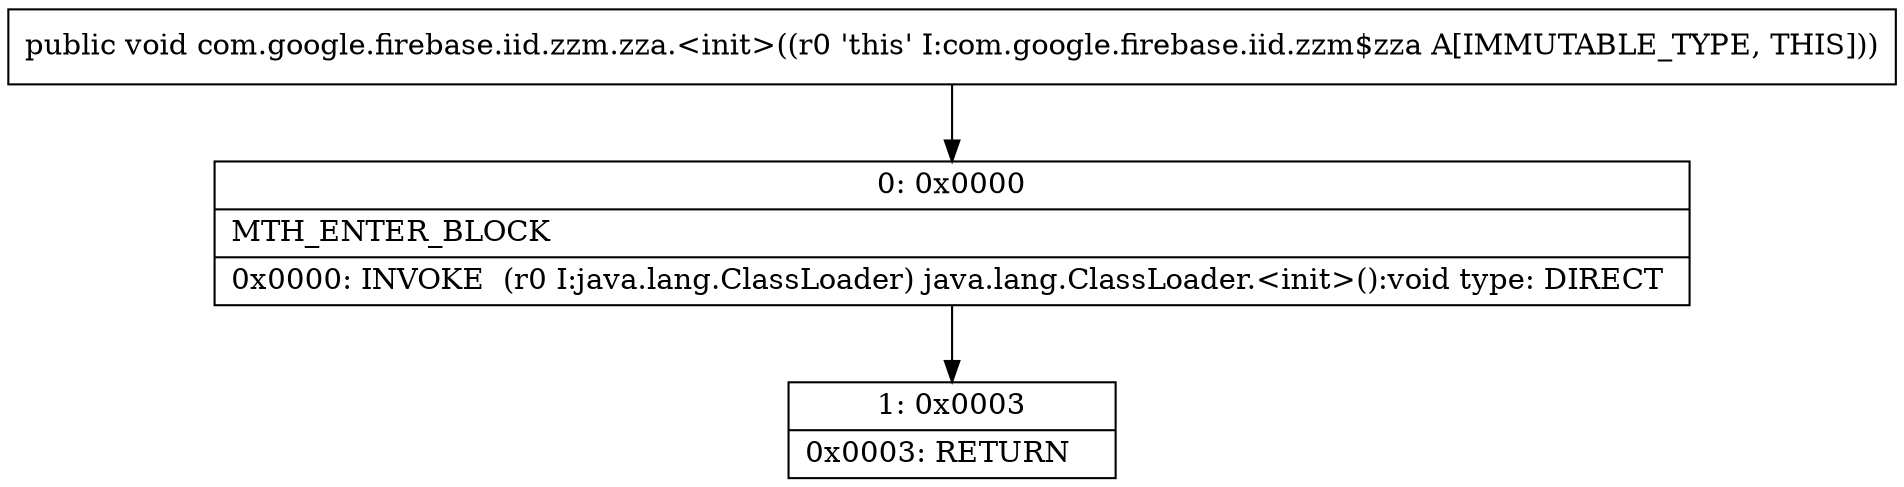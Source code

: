 digraph "CFG forcom.google.firebase.iid.zzm.zza.\<init\>()V" {
Node_0 [shape=record,label="{0\:\ 0x0000|MTH_ENTER_BLOCK\l|0x0000: INVOKE  (r0 I:java.lang.ClassLoader) java.lang.ClassLoader.\<init\>():void type: DIRECT \l}"];
Node_1 [shape=record,label="{1\:\ 0x0003|0x0003: RETURN   \l}"];
MethodNode[shape=record,label="{public void com.google.firebase.iid.zzm.zza.\<init\>((r0 'this' I:com.google.firebase.iid.zzm$zza A[IMMUTABLE_TYPE, THIS])) }"];
MethodNode -> Node_0;
Node_0 -> Node_1;
}

